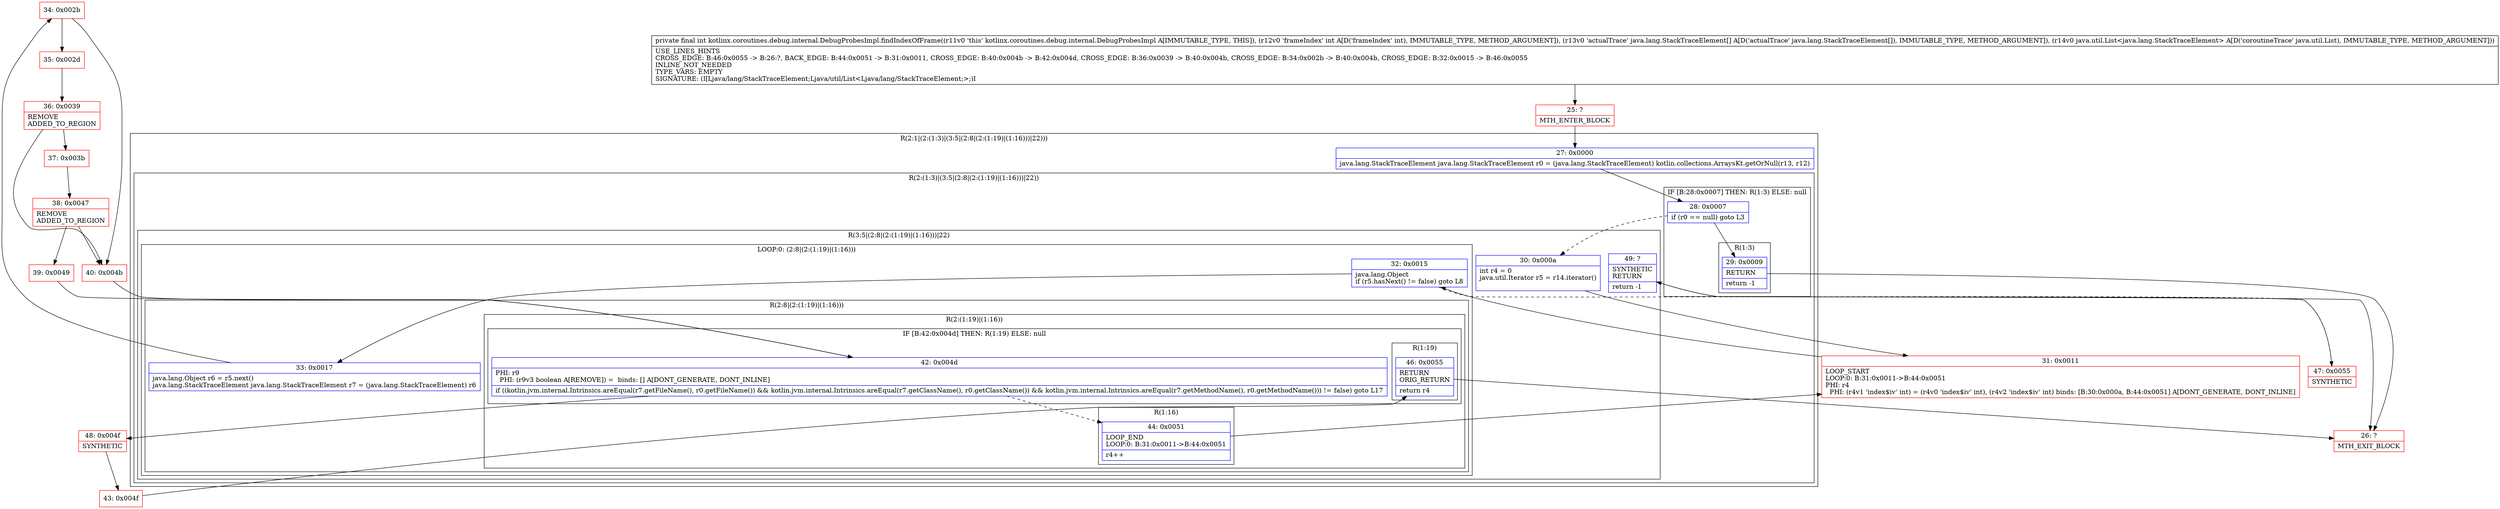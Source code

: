 digraph "CFG forkotlinx.coroutines.debug.internal.DebugProbesImpl.findIndexOfFrame(I[Ljava\/lang\/StackTraceElement;Ljava\/util\/List;)I" {
subgraph cluster_Region_245059836 {
label = "R(2:1|(2:(1:3)|(3:5|(2:8|(2:(1:19)|(1:16)))|22)))";
node [shape=record,color=blue];
Node_27 [shape=record,label="{27\:\ 0x0000|java.lang.StackTraceElement java.lang.StackTraceElement r0 = (java.lang.StackTraceElement) kotlin.collections.ArraysKt.getOrNull(r13, r12)\l}"];
subgraph cluster_Region_379966756 {
label = "R(2:(1:3)|(3:5|(2:8|(2:(1:19)|(1:16)))|22))";
node [shape=record,color=blue];
subgraph cluster_IfRegion_1391051173 {
label = "IF [B:28:0x0007] THEN: R(1:3) ELSE: null";
node [shape=record,color=blue];
Node_28 [shape=record,label="{28\:\ 0x0007|if (r0 == null) goto L3\l}"];
subgraph cluster_Region_652806507 {
label = "R(1:3)";
node [shape=record,color=blue];
Node_29 [shape=record,label="{29\:\ 0x0009|RETURN\l|return \-1\l}"];
}
}
subgraph cluster_Region_359492541 {
label = "R(3:5|(2:8|(2:(1:19)|(1:16)))|22)";
node [shape=record,color=blue];
Node_30 [shape=record,label="{30\:\ 0x000a|int r4 = 0\ljava.util.Iterator r5 = r14.iterator()\l\l}"];
subgraph cluster_LoopRegion_1645148037 {
label = "LOOP:0: (2:8|(2:(1:19)|(1:16)))";
node [shape=record,color=blue];
Node_32 [shape=record,label="{32\:\ 0x0015|java.lang.Object \lif (r5.hasNext() != false) goto L8\l}"];
subgraph cluster_Region_1489852758 {
label = "R(2:8|(2:(1:19)|(1:16)))";
node [shape=record,color=blue];
Node_33 [shape=record,label="{33\:\ 0x0017|java.lang.Object r6 = r5.next()\ljava.lang.StackTraceElement java.lang.StackTraceElement r7 = (java.lang.StackTraceElement) r6\l}"];
subgraph cluster_Region_2050696421 {
label = "R(2:(1:19)|(1:16))";
node [shape=record,color=blue];
subgraph cluster_IfRegion_1588291534 {
label = "IF [B:42:0x004d] THEN: R(1:19) ELSE: null";
node [shape=record,color=blue];
Node_42 [shape=record,label="{42\:\ 0x004d|PHI: r9 \l  PHI: (r9v3 boolean A[REMOVE]) =  binds: [] A[DONT_GENERATE, DONT_INLINE]\l|if ((kotlin.jvm.internal.Intrinsics.areEqual(r7.getFileName(), r0.getFileName()) && kotlin.jvm.internal.Intrinsics.areEqual(r7.getClassName(), r0.getClassName()) && kotlin.jvm.internal.Intrinsics.areEqual(r7.getMethodName(), r0.getMethodName())) != false) goto L17\l}"];
subgraph cluster_Region_1574813748 {
label = "R(1:19)";
node [shape=record,color=blue];
Node_46 [shape=record,label="{46\:\ 0x0055|RETURN\lORIG_RETURN\l|return r4\l}"];
}
}
subgraph cluster_Region_1092998492 {
label = "R(1:16)";
node [shape=record,color=blue];
Node_44 [shape=record,label="{44\:\ 0x0051|LOOP_END\lLOOP:0: B:31:0x0011\-\>B:44:0x0051\l|r4++\l}"];
}
}
}
}
Node_49 [shape=record,label="{49\:\ ?|SYNTHETIC\lRETURN\l|return \-1\l}"];
}
}
}
Node_25 [shape=record,color=red,label="{25\:\ ?|MTH_ENTER_BLOCK\l}"];
Node_26 [shape=record,color=red,label="{26\:\ ?|MTH_EXIT_BLOCK\l}"];
Node_31 [shape=record,color=red,label="{31\:\ 0x0011|LOOP_START\lLOOP:0: B:31:0x0011\-\>B:44:0x0051\lPHI: r4 \l  PHI: (r4v1 'index$iv' int) = (r4v0 'index$iv' int), (r4v2 'index$iv' int) binds: [B:30:0x000a, B:44:0x0051] A[DONT_GENERATE, DONT_INLINE]\l}"];
Node_34 [shape=record,color=red,label="{34\:\ 0x002b}"];
Node_35 [shape=record,color=red,label="{35\:\ 0x002d}"];
Node_36 [shape=record,color=red,label="{36\:\ 0x0039|REMOVE\lADDED_TO_REGION\l}"];
Node_37 [shape=record,color=red,label="{37\:\ 0x003b}"];
Node_38 [shape=record,color=red,label="{38\:\ 0x0047|REMOVE\lADDED_TO_REGION\l}"];
Node_39 [shape=record,color=red,label="{39\:\ 0x0049}"];
Node_48 [shape=record,color=red,label="{48\:\ 0x004f|SYNTHETIC\l}"];
Node_43 [shape=record,color=red,label="{43\:\ 0x004f}"];
Node_40 [shape=record,color=red,label="{40\:\ 0x004b}"];
Node_47 [shape=record,color=red,label="{47\:\ 0x0055|SYNTHETIC\l}"];
MethodNode[shape=record,label="{private final int kotlinx.coroutines.debug.internal.DebugProbesImpl.findIndexOfFrame((r11v0 'this' kotlinx.coroutines.debug.internal.DebugProbesImpl A[IMMUTABLE_TYPE, THIS]), (r12v0 'frameIndex' int A[D('frameIndex' int), IMMUTABLE_TYPE, METHOD_ARGUMENT]), (r13v0 'actualTrace' java.lang.StackTraceElement[] A[D('actualTrace' java.lang.StackTraceElement[]), IMMUTABLE_TYPE, METHOD_ARGUMENT]), (r14v0 java.util.List\<java.lang.StackTraceElement\> A[D('coroutineTrace' java.util.List), IMMUTABLE_TYPE, METHOD_ARGUMENT]))  | USE_LINES_HINTS\lCROSS_EDGE: B:46:0x0055 \-\> B:26:?, BACK_EDGE: B:44:0x0051 \-\> B:31:0x0011, CROSS_EDGE: B:40:0x004b \-\> B:42:0x004d, CROSS_EDGE: B:36:0x0039 \-\> B:40:0x004b, CROSS_EDGE: B:34:0x002b \-\> B:40:0x004b, CROSS_EDGE: B:32:0x0015 \-\> B:46:0x0055\lINLINE_NOT_NEEDED\lTYPE_VARS: EMPTY\lSIGNATURE: (I[Ljava\/lang\/StackTraceElement;Ljava\/util\/List\<Ljava\/lang\/StackTraceElement;\>;)I\l}"];
MethodNode -> Node_25;Node_27 -> Node_28;
Node_28 -> Node_29;
Node_28 -> Node_30[style=dashed];
Node_29 -> Node_26;
Node_30 -> Node_31;
Node_32 -> Node_33;
Node_32 -> Node_47[style=dashed];
Node_33 -> Node_34;
Node_42 -> Node_44[style=dashed];
Node_42 -> Node_48;
Node_46 -> Node_26;
Node_44 -> Node_31;
Node_49 -> Node_26;
Node_25 -> Node_27;
Node_31 -> Node_32;
Node_34 -> Node_35;
Node_34 -> Node_40;
Node_35 -> Node_36;
Node_36 -> Node_37;
Node_36 -> Node_40;
Node_37 -> Node_38;
Node_38 -> Node_39;
Node_38 -> Node_40;
Node_39 -> Node_42;
Node_48 -> Node_43;
Node_43 -> Node_46;
Node_40 -> Node_42;
Node_47 -> Node_49;
}

